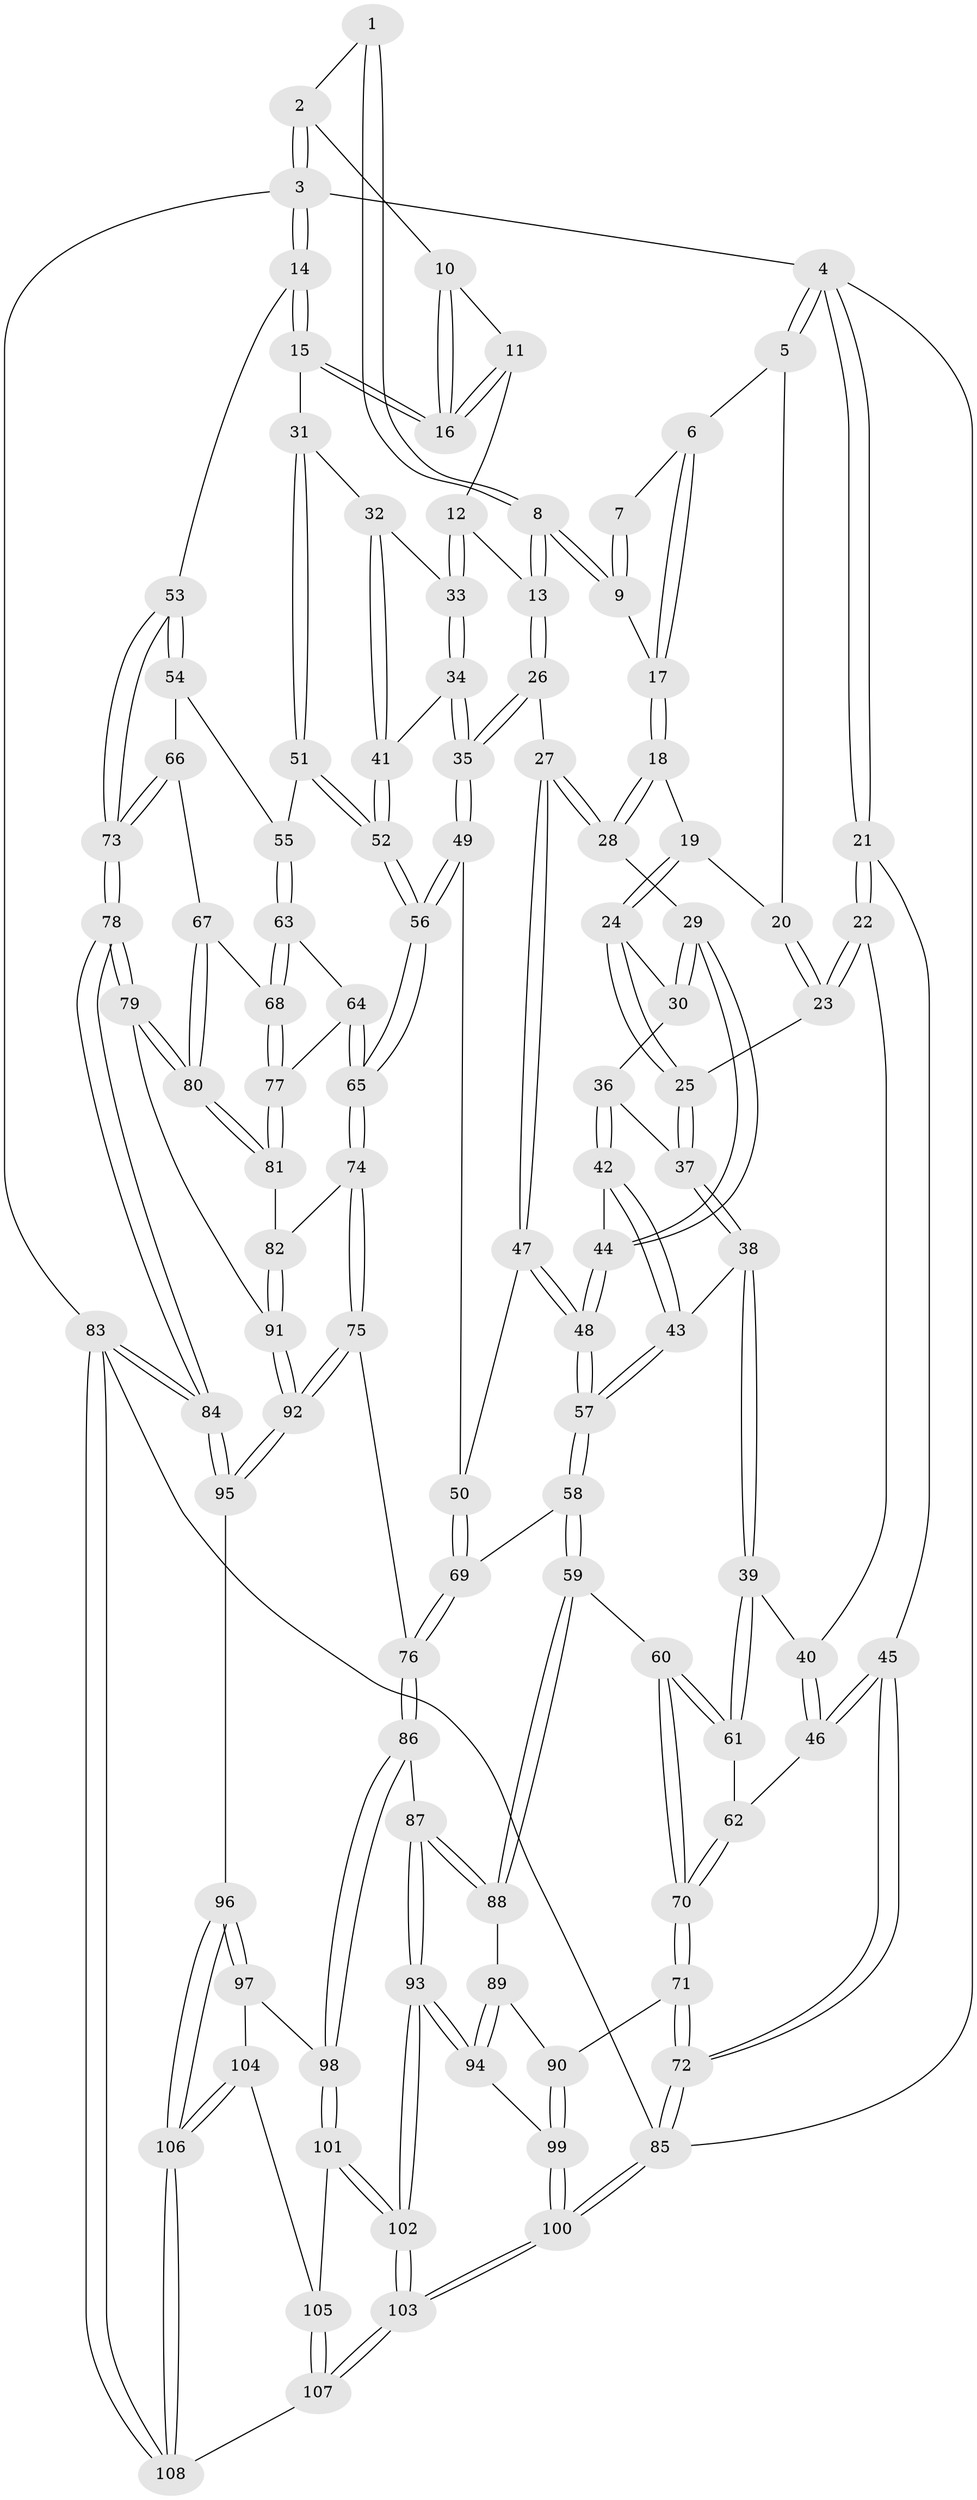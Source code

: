 // coarse degree distribution, {3: 0.38636363636363635, 4: 0.45454545454545453, 5: 0.1590909090909091}
// Generated by graph-tools (version 1.1) at 2025/38/03/04/25 23:38:21]
// undirected, 108 vertices, 267 edges
graph export_dot {
  node [color=gray90,style=filled];
  1 [pos="+0.7369842475294837+0"];
  2 [pos="+0.8740495027397027+0"];
  3 [pos="+1+0"];
  4 [pos="+0+0"];
  5 [pos="+0.3020426517392817+0"];
  6 [pos="+0.3805979884989889+0"];
  7 [pos="+0.6660959603764215+0"];
  8 [pos="+0.6810180803106347+0.1837871626111983"];
  9 [pos="+0.6567189383563702+0.1613726155996901"];
  10 [pos="+0.8338808254416685+0"];
  11 [pos="+0.7907598659832452+0.1261009723473254"];
  12 [pos="+0.6981552545877104+0.18985029918394875"];
  13 [pos="+0.6868229827787108+0.18965717946191793"];
  14 [pos="+1+0.24165172206716423"];
  15 [pos="+1+0.2500901015498187"];
  16 [pos="+1+0.23424672607312638"];
  17 [pos="+0.4947580454046814+0.07922185513455979"];
  18 [pos="+0.4478392873313763+0.21826358456454678"];
  19 [pos="+0.4015740933767953+0.21520119414162628"];
  20 [pos="+0.2542383148981593+0.08923979913026463"];
  21 [pos="+0+0.1355562058928156"];
  22 [pos="+0.19529094827846935+0.22607260437883248"];
  23 [pos="+0.19607085012024567+0.22563813896685642"];
  24 [pos="+0.3051154609551943+0.2631283804365496"];
  25 [pos="+0.23488270638612457+0.24701067796442425"];
  26 [pos="+0.6243170063450965+0.2679968639066801"];
  27 [pos="+0.5169989701225655+0.31506919666724575"];
  28 [pos="+0.4807255874487646+0.30260038975040104"];
  29 [pos="+0.4472713424923691+0.3258986332438918"];
  30 [pos="+0.3414183243590935+0.30394080886684843"];
  31 [pos="+0.998125975501576+0.27128535661887143"];
  32 [pos="+0.8252972731445863+0.31127660343167524"];
  33 [pos="+0.7605154335271416+0.2730560251535532"];
  34 [pos="+0.7203590099253818+0.3793674179480864"];
  35 [pos="+0.6781526293657967+0.40783551922118677"];
  36 [pos="+0.326770069685698+0.3595428529661839"];
  37 [pos="+0.28671139827739567+0.3574244680636227"];
  38 [pos="+0.24530984290224722+0.43063120477097766"];
  39 [pos="+0.21325630710397792+0.4334141197058789"];
  40 [pos="+0.16892563245495743+0.3147331632746145"];
  41 [pos="+0.8122466871368577+0.39552735663185795"];
  42 [pos="+0.3434300479362488+0.3802026043989309"];
  43 [pos="+0.2815417061634611+0.44298329569471645"];
  44 [pos="+0.40339281336171245+0.39572473719571716"];
  45 [pos="+0+0.4236651894519145"];
  46 [pos="+0+0.4218191033400821"];
  47 [pos="+0.5593627568894944+0.45001272312943585"];
  48 [pos="+0.40632708514341126+0.4884764312232719"];
  49 [pos="+0.6528235128409269+0.4907049152079435"];
  50 [pos="+0.5909814116362468+0.47369896372830383"];
  51 [pos="+0.8657293540783193+0.45692507140021366"];
  52 [pos="+0.8319216166079221+0.45605252304155"];
  53 [pos="+1+0.32440553245744524"];
  54 [pos="+0.9126792955964217+0.47462681520236505"];
  55 [pos="+0.8853808488172293+0.47021383449159737"];
  56 [pos="+0.7118078645079176+0.5632523711272341"];
  57 [pos="+0.3799415233162792+0.5286932548088267"];
  58 [pos="+0.37457395966120866+0.5875699849429364"];
  59 [pos="+0.3674103367520474+0.6011383350170654"];
  60 [pos="+0.34866401856619195+0.6003289884203524"];
  61 [pos="+0.1742306665790179+0.48452479277319827"];
  62 [pos="+0.16243106879926025+0.4913537139435624"];
  63 [pos="+0.893543597303807+0.5231407182791279"];
  64 [pos="+0.8380739746078075+0.5736647948739152"];
  65 [pos="+0.7127339847291683+0.5713605736054915"];
  66 [pos="+0.9895625862310341+0.5468748556572407"];
  67 [pos="+0.9479181031884552+0.5711831896959244"];
  68 [pos="+0.9146949564061256+0.5747066604302368"];
  69 [pos="+0.5030651937771072+0.5764318791037721"];
  70 [pos="+0.13529169443493458+0.6519534328955657"];
  71 [pos="+0.10654390575858663+0.6851423020954374"];
  72 [pos="+0+0.6557099889887019"];
  73 [pos="+1+0.537881692518481"];
  74 [pos="+0.7109217473275669+0.586842351400773"];
  75 [pos="+0.656187145216333+0.6662366713870408"];
  76 [pos="+0.6234611333065869+0.6835457633220107"];
  77 [pos="+0.9020127907688971+0.5856757223155298"];
  78 [pos="+1+0.8659196953634304"];
  79 [pos="+1+0.7650307471509818"];
  80 [pos="+0.9622367650822785+0.6822439804685317"];
  81 [pos="+0.8986481362343154+0.6187535391215343"];
  82 [pos="+0.8262276970453105+0.6719642800751312"];
  83 [pos="+1+1"];
  84 [pos="+1+1"];
  85 [pos="+0+1"];
  86 [pos="+0.5614093905301347+0.7450854356803788"];
  87 [pos="+0.4243316610114384+0.7310075617971744"];
  88 [pos="+0.3812337913703732+0.6574552704683434"];
  89 [pos="+0.24962758509524324+0.7385938646956038"];
  90 [pos="+0.11887710900848407+0.7046606597227342"];
  91 [pos="+0.8786864168376574+0.7578755830461438"];
  92 [pos="+0.7797249247611425+0.8357536707240389"];
  93 [pos="+0.3570055058815763+0.8665361357072313"];
  94 [pos="+0.29122813410967135+0.8234463162156727"];
  95 [pos="+0.7686670454675615+0.8729169075601946"];
  96 [pos="+0.7264662031296085+0.90572051108574"];
  97 [pos="+0.6207695084861404+0.8533955027383603"];
  98 [pos="+0.5650926352485698+0.7604024968643298"];
  99 [pos="+0.14228497016804292+0.8143515947892338"];
  100 [pos="+0.04939201450195754+1"];
  101 [pos="+0.4976435092507688+0.9010557248488349"];
  102 [pos="+0.3583339209781652+0.9062254900888974"];
  103 [pos="+0.2286469251533488+1"];
  104 [pos="+0.5669176099138542+0.9203192610885363"];
  105 [pos="+0.5420996726460088+0.9349612276145961"];
  106 [pos="+0.7018203979340305+1"];
  107 [pos="+0.5385499889523578+1"];
  108 [pos="+0.6811123918122772+1"];
  1 -- 2;
  1 -- 8;
  1 -- 8;
  2 -- 3;
  2 -- 3;
  2 -- 10;
  3 -- 4;
  3 -- 14;
  3 -- 14;
  3 -- 83;
  4 -- 5;
  4 -- 5;
  4 -- 21;
  4 -- 21;
  4 -- 85;
  5 -- 6;
  5 -- 20;
  6 -- 7;
  6 -- 17;
  6 -- 17;
  7 -- 9;
  7 -- 9;
  8 -- 9;
  8 -- 9;
  8 -- 13;
  8 -- 13;
  9 -- 17;
  10 -- 11;
  10 -- 16;
  10 -- 16;
  11 -- 12;
  11 -- 16;
  11 -- 16;
  12 -- 13;
  12 -- 33;
  12 -- 33;
  13 -- 26;
  13 -- 26;
  14 -- 15;
  14 -- 15;
  14 -- 53;
  15 -- 16;
  15 -- 16;
  15 -- 31;
  17 -- 18;
  17 -- 18;
  18 -- 19;
  18 -- 28;
  18 -- 28;
  19 -- 20;
  19 -- 24;
  19 -- 24;
  20 -- 23;
  20 -- 23;
  21 -- 22;
  21 -- 22;
  21 -- 45;
  22 -- 23;
  22 -- 23;
  22 -- 40;
  23 -- 25;
  24 -- 25;
  24 -- 25;
  24 -- 30;
  25 -- 37;
  25 -- 37;
  26 -- 27;
  26 -- 35;
  26 -- 35;
  27 -- 28;
  27 -- 28;
  27 -- 47;
  27 -- 47;
  28 -- 29;
  29 -- 30;
  29 -- 30;
  29 -- 44;
  29 -- 44;
  30 -- 36;
  31 -- 32;
  31 -- 51;
  31 -- 51;
  32 -- 33;
  32 -- 41;
  32 -- 41;
  33 -- 34;
  33 -- 34;
  34 -- 35;
  34 -- 35;
  34 -- 41;
  35 -- 49;
  35 -- 49;
  36 -- 37;
  36 -- 42;
  36 -- 42;
  37 -- 38;
  37 -- 38;
  38 -- 39;
  38 -- 39;
  38 -- 43;
  39 -- 40;
  39 -- 61;
  39 -- 61;
  40 -- 46;
  40 -- 46;
  41 -- 52;
  41 -- 52;
  42 -- 43;
  42 -- 43;
  42 -- 44;
  43 -- 57;
  43 -- 57;
  44 -- 48;
  44 -- 48;
  45 -- 46;
  45 -- 46;
  45 -- 72;
  45 -- 72;
  46 -- 62;
  47 -- 48;
  47 -- 48;
  47 -- 50;
  48 -- 57;
  48 -- 57;
  49 -- 50;
  49 -- 56;
  49 -- 56;
  50 -- 69;
  50 -- 69;
  51 -- 52;
  51 -- 52;
  51 -- 55;
  52 -- 56;
  52 -- 56;
  53 -- 54;
  53 -- 54;
  53 -- 73;
  53 -- 73;
  54 -- 55;
  54 -- 66;
  55 -- 63;
  55 -- 63;
  56 -- 65;
  56 -- 65;
  57 -- 58;
  57 -- 58;
  58 -- 59;
  58 -- 59;
  58 -- 69;
  59 -- 60;
  59 -- 88;
  59 -- 88;
  60 -- 61;
  60 -- 61;
  60 -- 70;
  60 -- 70;
  61 -- 62;
  62 -- 70;
  62 -- 70;
  63 -- 64;
  63 -- 68;
  63 -- 68;
  64 -- 65;
  64 -- 65;
  64 -- 77;
  65 -- 74;
  65 -- 74;
  66 -- 67;
  66 -- 73;
  66 -- 73;
  67 -- 68;
  67 -- 80;
  67 -- 80;
  68 -- 77;
  68 -- 77;
  69 -- 76;
  69 -- 76;
  70 -- 71;
  70 -- 71;
  71 -- 72;
  71 -- 72;
  71 -- 90;
  72 -- 85;
  72 -- 85;
  73 -- 78;
  73 -- 78;
  74 -- 75;
  74 -- 75;
  74 -- 82;
  75 -- 76;
  75 -- 92;
  75 -- 92;
  76 -- 86;
  76 -- 86;
  77 -- 81;
  77 -- 81;
  78 -- 79;
  78 -- 79;
  78 -- 84;
  78 -- 84;
  79 -- 80;
  79 -- 80;
  79 -- 91;
  80 -- 81;
  80 -- 81;
  81 -- 82;
  82 -- 91;
  82 -- 91;
  83 -- 84;
  83 -- 84;
  83 -- 108;
  83 -- 108;
  83 -- 85;
  84 -- 95;
  84 -- 95;
  85 -- 100;
  85 -- 100;
  86 -- 87;
  86 -- 98;
  86 -- 98;
  87 -- 88;
  87 -- 88;
  87 -- 93;
  87 -- 93;
  88 -- 89;
  89 -- 90;
  89 -- 94;
  89 -- 94;
  90 -- 99;
  90 -- 99;
  91 -- 92;
  91 -- 92;
  92 -- 95;
  92 -- 95;
  93 -- 94;
  93 -- 94;
  93 -- 102;
  93 -- 102;
  94 -- 99;
  95 -- 96;
  96 -- 97;
  96 -- 97;
  96 -- 106;
  96 -- 106;
  97 -- 98;
  97 -- 104;
  98 -- 101;
  98 -- 101;
  99 -- 100;
  99 -- 100;
  100 -- 103;
  100 -- 103;
  101 -- 102;
  101 -- 102;
  101 -- 105;
  102 -- 103;
  102 -- 103;
  103 -- 107;
  103 -- 107;
  104 -- 105;
  104 -- 106;
  104 -- 106;
  105 -- 107;
  105 -- 107;
  106 -- 108;
  106 -- 108;
  107 -- 108;
}
